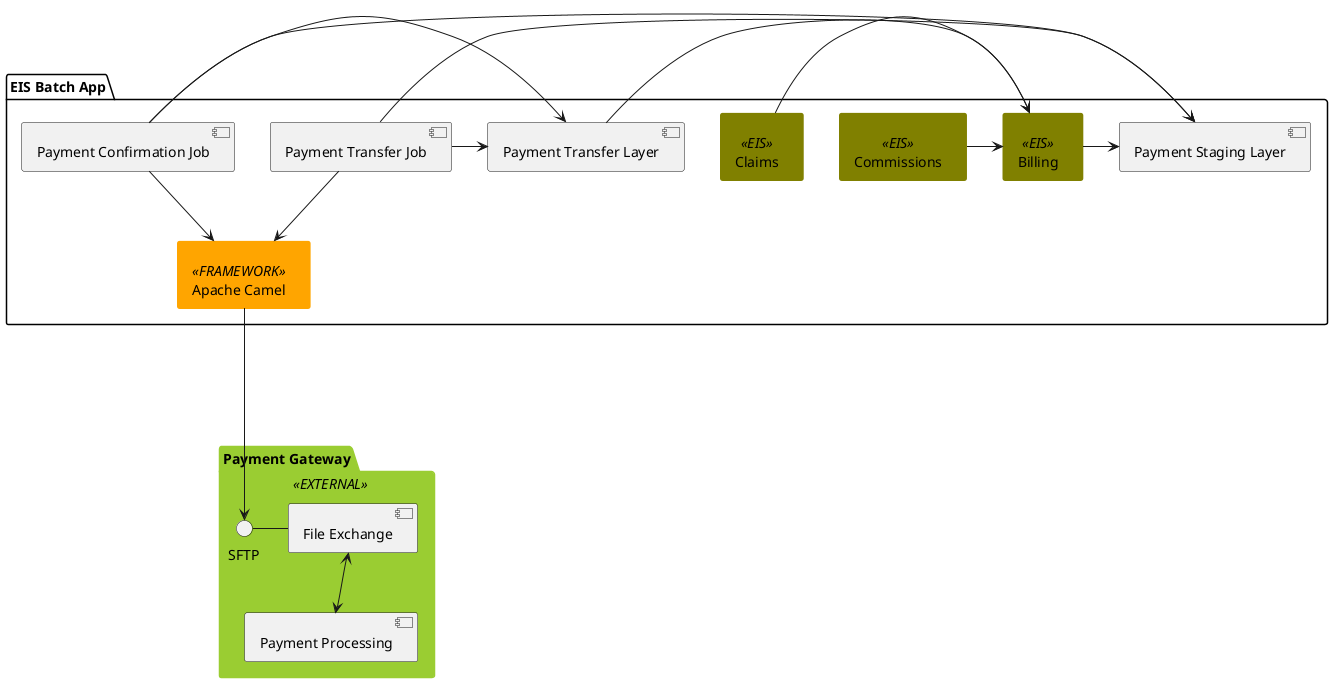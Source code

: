 @startuml



skinparam  package {

	BackgroundColor<<EXTERNAL>> YellowGreen
	BorderColor<< EXTERNAL >> YellowGreen

}

skinparam component {
  BackgroundColor<<FRAMEWORK>> orange
  BorderColor<< FRAMEWORK >> orange

}

skinparam component {
  BackgroundColor<<EIS>> olive
  BorderColor<<EIS>> olive

}


package "EIS Batch App" {
[Billing]<<EIS>>
[Commissions]<<EIS>>
[Claims]<<EIS>>
[Payment Transfer Job]
[Payment Confirmation Job]
[Payment Staging Layer]
[Apache Camel]<<FRAMEWORK>>
[Payment Transfer Layer]
}

package "Payment Gateway"<< EXTERNAL >> {
SFTP - [File Exchange]
[Payment Processing]
}

[File Exchange] <--> [Payment Processing]

[Payment Transfer Job] --> [Apache Camel]

[Payment Confirmation Job]  --> [Apache Camel]
[Apache Camel] ----> SFTP
[Billing] -> [Payment Staging Layer]
[Commissions] -> [Billing]
[Claims]  -> [Billing]
[Payment Transfer Job] -> [Payment Transfer Layer]
[Payment Confirmation Job] -> [Payment Transfer Layer]
[Payment Transfer Job] -> [Payment Staging Layer]
[Payment Confirmation Job] -> [Payment Staging Layer]
[Payment Transfer Layer] -> [Billing]



@enduml